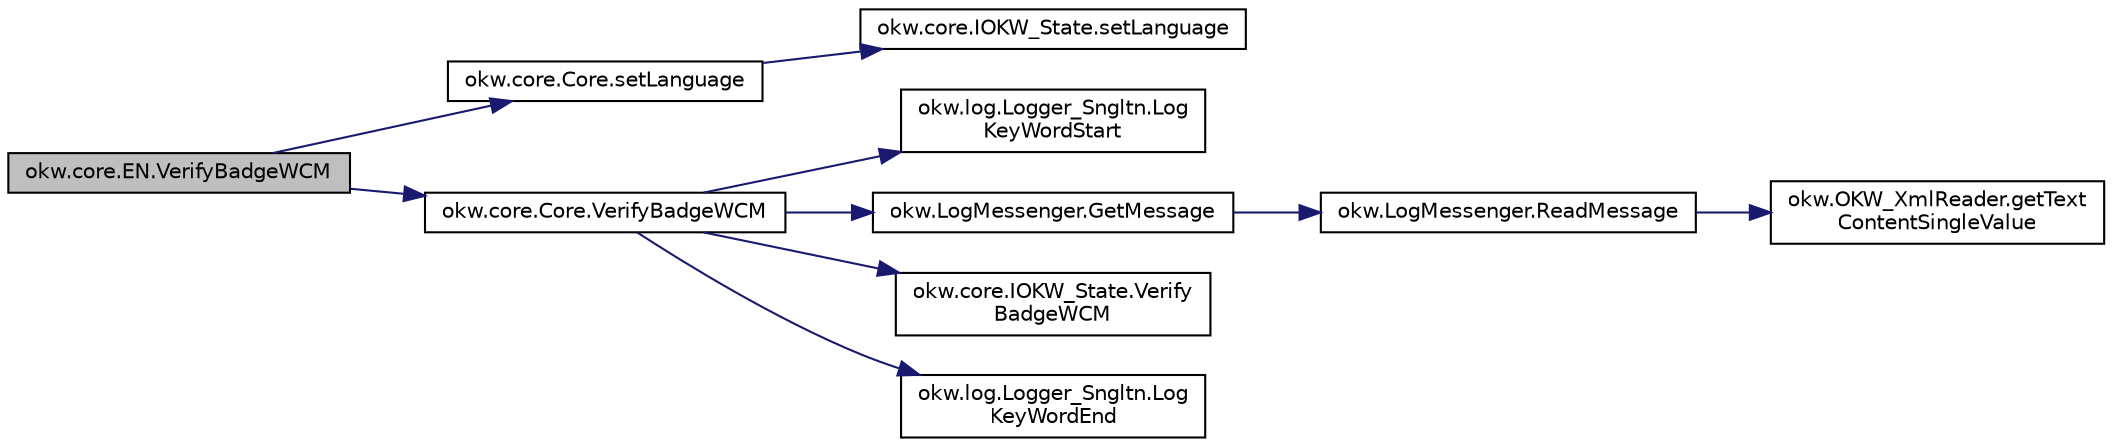 digraph "okw.core.EN.VerifyBadgeWCM"
{
 // INTERACTIVE_SVG=YES
 // LATEX_PDF_SIZE
  edge [fontname="Helvetica",fontsize="10",labelfontname="Helvetica",labelfontsize="10"];
  node [fontname="Helvetica",fontsize="10",shape=record];
  rankdir="LR";
  Node3344 [label="okw.core.EN.VerifyBadgeWCM",height=0.2,width=0.4,color="black", fillcolor="grey75", style="filled", fontcolor="black",tooltip="Überprüft den Badge des Objektes ."];
  Node3344 -> Node3345 [color="midnightblue",fontsize="10",style="solid",fontname="Helvetica"];
  Node3345 [label="okw.core.Core.setLanguage",height=0.2,width=0.4,color="black", fillcolor="white", style="filled",URL="$classokw_1_1core_1_1_core.html#ab4e0f723d27cb11c944ec4c82c426100",tooltip="Setzt die Sprache auf den gegebenen wert Language."];
  Node3345 -> Node3346 [color="midnightblue",fontsize="10",style="solid",fontname="Helvetica"];
  Node3346 [label="okw.core.IOKW_State.setLanguage",height=0.2,width=0.4,color="black", fillcolor="white", style="filled",URL="$interfaceokw_1_1core_1_1_i_o_k_w___state.html#a866baa0bde08a47418f54d63bdb56097",tooltip="Interne Methode zum setzen der Sprache für die sprachabhängigen Ausgaben der Dokumentation (Log)."];
  Node3344 -> Node3347 [color="midnightblue",fontsize="10",style="solid",fontname="Helvetica"];
  Node3347 [label="okw.core.Core.VerifyBadgeWCM",height=0.2,width=0.4,color="black", fillcolor="white", style="filled",URL="$classokw_1_1core_1_1_core.html#a12b2ff6667d864d7e2f831983f388b8c",tooltip="Überprüft den Badge des Objektes ."];
  Node3347 -> Node3348 [color="midnightblue",fontsize="10",style="solid",fontname="Helvetica"];
  Node3348 [label="okw.log.Logger_Sngltn.Log\lKeyWordStart",height=0.2,width=0.4,color="black", fillcolor="white", style="filled",URL="$classokw_1_1log_1_1_logger___sngltn.html#a70ec25e200e00ecefc544e8fd371d2ef",tooltip="Ausgabe eines Schlüsselwortes."];
  Node3347 -> Node3349 [color="midnightblue",fontsize="10",style="solid",fontname="Helvetica"];
  Node3349 [label="okw.LogMessenger.GetMessage",height=0.2,width=0.4,color="black", fillcolor="white", style="filled",URL="$classokw_1_1_log_messenger.html#af225d1f037d47b3b085175c09d78bdd2",tooltip="Holt die Log-Meldung für MethodeNmae/Textkey ohne weitere Parameter."];
  Node3349 -> Node3350 [color="midnightblue",fontsize="10",style="solid",fontname="Helvetica"];
  Node3350 [label="okw.LogMessenger.ReadMessage",height=0.2,width=0.4,color="black", fillcolor="white", style="filled",URL="$classokw_1_1_log_messenger.html#a530cd6ab82ec82a04206a2e976ec06e3",tooltip="Interne Kernfunktion holt die Log-Meldung mit Platzhaltern aus der XML-Datei."];
  Node3350 -> Node3351 [color="midnightblue",fontsize="10",style="solid",fontname="Helvetica"];
  Node3351 [label="okw.OKW_XmlReader.getText\lContentSingleValue",height=0.2,width=0.4,color="black", fillcolor="white", style="filled",URL="$classokw_1_1_o_k_w___xml_reader.html#ab920b5335a2e1429c14cc5f8e79f39eb",tooltip="Lies den TextContent eines Tag."];
  Node3347 -> Node3352 [color="midnightblue",fontsize="10",style="solid",fontname="Helvetica"];
  Node3352 [label="okw.core.IOKW_State.Verify\lBadgeWCM",height=0.2,width=0.4,color="black", fillcolor="white", style="filled",URL="$interfaceokw_1_1core_1_1_i_o_k_w___state.html#a026455cbc85d02d4b5eec412447c74ce",tooltip="Überprüft den Badge des Objektes ."];
  Node3347 -> Node3353 [color="midnightblue",fontsize="10",style="solid",fontname="Helvetica"];
  Node3353 [label="okw.log.Logger_Sngltn.Log\lKeyWordEnd",height=0.2,width=0.4,color="black", fillcolor="white", style="filled",URL="$classokw_1_1log_1_1_logger___sngltn.html#aa7d2da98631d21644da70c187f03155e",tooltip="LogKeyWordEnd:"];
}
